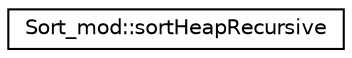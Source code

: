 digraph "Graphical Class Hierarchy"
{
 // LATEX_PDF_SIZE
  edge [fontname="Helvetica",fontsize="10",labelfontname="Helvetica",labelfontsize="10"];
  node [fontname="Helvetica",fontsize="10",shape=record];
  rankdir="LR";
  Node0 [label="Sort_mod::sortHeapRecursive",height=0.2,width=0.4,color="black", fillcolor="white", style="filled",URL="$interfaceSort__mod_1_1sortHeapRecursive.html",tooltip="Sort the input contiguous Array of rank 1 in ascending order, using the recursive Heapsort algorithm."];
}
